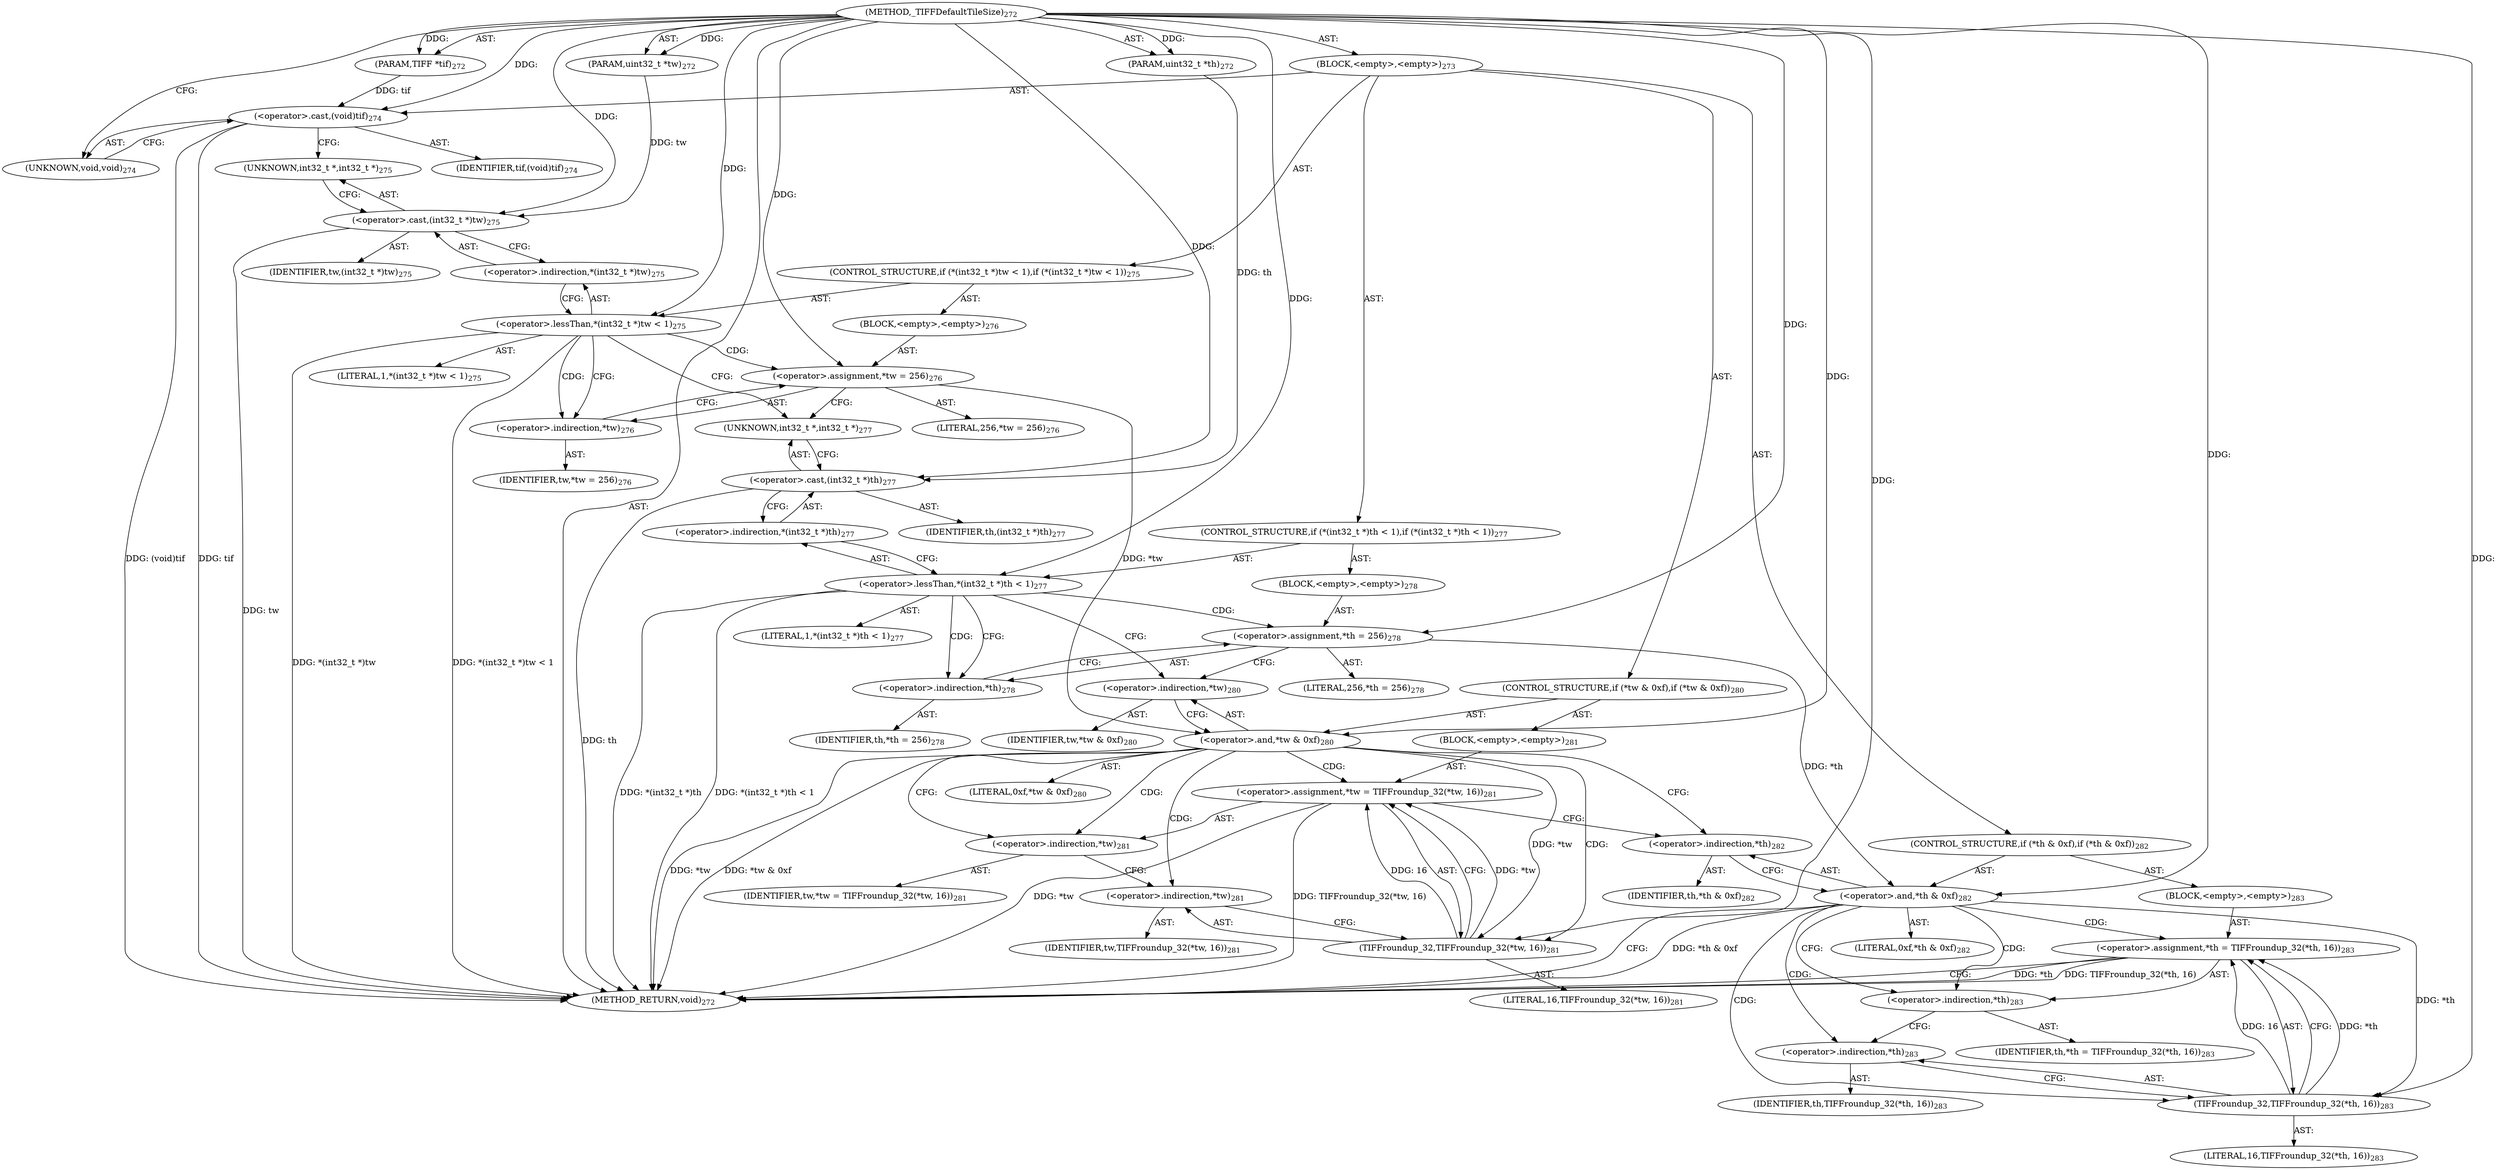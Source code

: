 digraph "_TIFFDefaultTileSize" {  
"29971" [label = <(METHOD,_TIFFDefaultTileSize)<SUB>272</SUB>> ]
"29972" [label = <(PARAM,TIFF *tif)<SUB>272</SUB>> ]
"29973" [label = <(PARAM,uint32_t *tw)<SUB>272</SUB>> ]
"29974" [label = <(PARAM,uint32_t *th)<SUB>272</SUB>> ]
"29975" [label = <(BLOCK,&lt;empty&gt;,&lt;empty&gt;)<SUB>273</SUB>> ]
"29976" [label = <(&lt;operator&gt;.cast,(void)tif)<SUB>274</SUB>> ]
"29977" [label = <(UNKNOWN,void,void)<SUB>274</SUB>> ]
"29978" [label = <(IDENTIFIER,tif,(void)tif)<SUB>274</SUB>> ]
"29979" [label = <(CONTROL_STRUCTURE,if (*(int32_t *)tw &lt; 1),if (*(int32_t *)tw &lt; 1))<SUB>275</SUB>> ]
"29980" [label = <(&lt;operator&gt;.lessThan,*(int32_t *)tw &lt; 1)<SUB>275</SUB>> ]
"29981" [label = <(&lt;operator&gt;.indirection,*(int32_t *)tw)<SUB>275</SUB>> ]
"29982" [label = <(&lt;operator&gt;.cast,(int32_t *)tw)<SUB>275</SUB>> ]
"29983" [label = <(UNKNOWN,int32_t *,int32_t *)<SUB>275</SUB>> ]
"29984" [label = <(IDENTIFIER,tw,(int32_t *)tw)<SUB>275</SUB>> ]
"29985" [label = <(LITERAL,1,*(int32_t *)tw &lt; 1)<SUB>275</SUB>> ]
"29986" [label = <(BLOCK,&lt;empty&gt;,&lt;empty&gt;)<SUB>276</SUB>> ]
"29987" [label = <(&lt;operator&gt;.assignment,*tw = 256)<SUB>276</SUB>> ]
"29988" [label = <(&lt;operator&gt;.indirection,*tw)<SUB>276</SUB>> ]
"29989" [label = <(IDENTIFIER,tw,*tw = 256)<SUB>276</SUB>> ]
"29990" [label = <(LITERAL,256,*tw = 256)<SUB>276</SUB>> ]
"29991" [label = <(CONTROL_STRUCTURE,if (*(int32_t *)th &lt; 1),if (*(int32_t *)th &lt; 1))<SUB>277</SUB>> ]
"29992" [label = <(&lt;operator&gt;.lessThan,*(int32_t *)th &lt; 1)<SUB>277</SUB>> ]
"29993" [label = <(&lt;operator&gt;.indirection,*(int32_t *)th)<SUB>277</SUB>> ]
"29994" [label = <(&lt;operator&gt;.cast,(int32_t *)th)<SUB>277</SUB>> ]
"29995" [label = <(UNKNOWN,int32_t *,int32_t *)<SUB>277</SUB>> ]
"29996" [label = <(IDENTIFIER,th,(int32_t *)th)<SUB>277</SUB>> ]
"29997" [label = <(LITERAL,1,*(int32_t *)th &lt; 1)<SUB>277</SUB>> ]
"29998" [label = <(BLOCK,&lt;empty&gt;,&lt;empty&gt;)<SUB>278</SUB>> ]
"29999" [label = <(&lt;operator&gt;.assignment,*th = 256)<SUB>278</SUB>> ]
"30000" [label = <(&lt;operator&gt;.indirection,*th)<SUB>278</SUB>> ]
"30001" [label = <(IDENTIFIER,th,*th = 256)<SUB>278</SUB>> ]
"30002" [label = <(LITERAL,256,*th = 256)<SUB>278</SUB>> ]
"30003" [label = <(CONTROL_STRUCTURE,if (*tw &amp; 0xf),if (*tw &amp; 0xf))<SUB>280</SUB>> ]
"30004" [label = <(&lt;operator&gt;.and,*tw &amp; 0xf)<SUB>280</SUB>> ]
"30005" [label = <(&lt;operator&gt;.indirection,*tw)<SUB>280</SUB>> ]
"30006" [label = <(IDENTIFIER,tw,*tw &amp; 0xf)<SUB>280</SUB>> ]
"30007" [label = <(LITERAL,0xf,*tw &amp; 0xf)<SUB>280</SUB>> ]
"30008" [label = <(BLOCK,&lt;empty&gt;,&lt;empty&gt;)<SUB>281</SUB>> ]
"30009" [label = <(&lt;operator&gt;.assignment,*tw = TIFFroundup_32(*tw, 16))<SUB>281</SUB>> ]
"30010" [label = <(&lt;operator&gt;.indirection,*tw)<SUB>281</SUB>> ]
"30011" [label = <(IDENTIFIER,tw,*tw = TIFFroundup_32(*tw, 16))<SUB>281</SUB>> ]
"30012" [label = <(TIFFroundup_32,TIFFroundup_32(*tw, 16))<SUB>281</SUB>> ]
"30013" [label = <(&lt;operator&gt;.indirection,*tw)<SUB>281</SUB>> ]
"30014" [label = <(IDENTIFIER,tw,TIFFroundup_32(*tw, 16))<SUB>281</SUB>> ]
"30015" [label = <(LITERAL,16,TIFFroundup_32(*tw, 16))<SUB>281</SUB>> ]
"30016" [label = <(CONTROL_STRUCTURE,if (*th &amp; 0xf),if (*th &amp; 0xf))<SUB>282</SUB>> ]
"30017" [label = <(&lt;operator&gt;.and,*th &amp; 0xf)<SUB>282</SUB>> ]
"30018" [label = <(&lt;operator&gt;.indirection,*th)<SUB>282</SUB>> ]
"30019" [label = <(IDENTIFIER,th,*th &amp; 0xf)<SUB>282</SUB>> ]
"30020" [label = <(LITERAL,0xf,*th &amp; 0xf)<SUB>282</SUB>> ]
"30021" [label = <(BLOCK,&lt;empty&gt;,&lt;empty&gt;)<SUB>283</SUB>> ]
"30022" [label = <(&lt;operator&gt;.assignment,*th = TIFFroundup_32(*th, 16))<SUB>283</SUB>> ]
"30023" [label = <(&lt;operator&gt;.indirection,*th)<SUB>283</SUB>> ]
"30024" [label = <(IDENTIFIER,th,*th = TIFFroundup_32(*th, 16))<SUB>283</SUB>> ]
"30025" [label = <(TIFFroundup_32,TIFFroundup_32(*th, 16))<SUB>283</SUB>> ]
"30026" [label = <(&lt;operator&gt;.indirection,*th)<SUB>283</SUB>> ]
"30027" [label = <(IDENTIFIER,th,TIFFroundup_32(*th, 16))<SUB>283</SUB>> ]
"30028" [label = <(LITERAL,16,TIFFroundup_32(*th, 16))<SUB>283</SUB>> ]
"30029" [label = <(METHOD_RETURN,void)<SUB>272</SUB>> ]
  "29971" -> "29972"  [ label = "AST: "] 
  "29971" -> "29973"  [ label = "AST: "] 
  "29971" -> "29974"  [ label = "AST: "] 
  "29971" -> "29975"  [ label = "AST: "] 
  "29971" -> "30029"  [ label = "AST: "] 
  "29975" -> "29976"  [ label = "AST: "] 
  "29975" -> "29979"  [ label = "AST: "] 
  "29975" -> "29991"  [ label = "AST: "] 
  "29975" -> "30003"  [ label = "AST: "] 
  "29975" -> "30016"  [ label = "AST: "] 
  "29976" -> "29977"  [ label = "AST: "] 
  "29976" -> "29978"  [ label = "AST: "] 
  "29979" -> "29980"  [ label = "AST: "] 
  "29979" -> "29986"  [ label = "AST: "] 
  "29980" -> "29981"  [ label = "AST: "] 
  "29980" -> "29985"  [ label = "AST: "] 
  "29981" -> "29982"  [ label = "AST: "] 
  "29982" -> "29983"  [ label = "AST: "] 
  "29982" -> "29984"  [ label = "AST: "] 
  "29986" -> "29987"  [ label = "AST: "] 
  "29987" -> "29988"  [ label = "AST: "] 
  "29987" -> "29990"  [ label = "AST: "] 
  "29988" -> "29989"  [ label = "AST: "] 
  "29991" -> "29992"  [ label = "AST: "] 
  "29991" -> "29998"  [ label = "AST: "] 
  "29992" -> "29993"  [ label = "AST: "] 
  "29992" -> "29997"  [ label = "AST: "] 
  "29993" -> "29994"  [ label = "AST: "] 
  "29994" -> "29995"  [ label = "AST: "] 
  "29994" -> "29996"  [ label = "AST: "] 
  "29998" -> "29999"  [ label = "AST: "] 
  "29999" -> "30000"  [ label = "AST: "] 
  "29999" -> "30002"  [ label = "AST: "] 
  "30000" -> "30001"  [ label = "AST: "] 
  "30003" -> "30004"  [ label = "AST: "] 
  "30003" -> "30008"  [ label = "AST: "] 
  "30004" -> "30005"  [ label = "AST: "] 
  "30004" -> "30007"  [ label = "AST: "] 
  "30005" -> "30006"  [ label = "AST: "] 
  "30008" -> "30009"  [ label = "AST: "] 
  "30009" -> "30010"  [ label = "AST: "] 
  "30009" -> "30012"  [ label = "AST: "] 
  "30010" -> "30011"  [ label = "AST: "] 
  "30012" -> "30013"  [ label = "AST: "] 
  "30012" -> "30015"  [ label = "AST: "] 
  "30013" -> "30014"  [ label = "AST: "] 
  "30016" -> "30017"  [ label = "AST: "] 
  "30016" -> "30021"  [ label = "AST: "] 
  "30017" -> "30018"  [ label = "AST: "] 
  "30017" -> "30020"  [ label = "AST: "] 
  "30018" -> "30019"  [ label = "AST: "] 
  "30021" -> "30022"  [ label = "AST: "] 
  "30022" -> "30023"  [ label = "AST: "] 
  "30022" -> "30025"  [ label = "AST: "] 
  "30023" -> "30024"  [ label = "AST: "] 
  "30025" -> "30026"  [ label = "AST: "] 
  "30025" -> "30028"  [ label = "AST: "] 
  "30026" -> "30027"  [ label = "AST: "] 
  "29976" -> "29983"  [ label = "CFG: "] 
  "29977" -> "29976"  [ label = "CFG: "] 
  "29980" -> "29995"  [ label = "CFG: "] 
  "29980" -> "29988"  [ label = "CFG: "] 
  "29992" -> "30000"  [ label = "CFG: "] 
  "29992" -> "30005"  [ label = "CFG: "] 
  "30004" -> "30010"  [ label = "CFG: "] 
  "30004" -> "30018"  [ label = "CFG: "] 
  "30017" -> "30029"  [ label = "CFG: "] 
  "30017" -> "30023"  [ label = "CFG: "] 
  "29981" -> "29980"  [ label = "CFG: "] 
  "29987" -> "29995"  [ label = "CFG: "] 
  "29993" -> "29992"  [ label = "CFG: "] 
  "29999" -> "30005"  [ label = "CFG: "] 
  "30005" -> "30004"  [ label = "CFG: "] 
  "30009" -> "30018"  [ label = "CFG: "] 
  "30018" -> "30017"  [ label = "CFG: "] 
  "30022" -> "30029"  [ label = "CFG: "] 
  "29982" -> "29981"  [ label = "CFG: "] 
  "29988" -> "29987"  [ label = "CFG: "] 
  "29994" -> "29993"  [ label = "CFG: "] 
  "30000" -> "29999"  [ label = "CFG: "] 
  "30010" -> "30013"  [ label = "CFG: "] 
  "30012" -> "30009"  [ label = "CFG: "] 
  "30023" -> "30026"  [ label = "CFG: "] 
  "30025" -> "30022"  [ label = "CFG: "] 
  "29983" -> "29982"  [ label = "CFG: "] 
  "29995" -> "29994"  [ label = "CFG: "] 
  "30013" -> "30012"  [ label = "CFG: "] 
  "30026" -> "30025"  [ label = "CFG: "] 
  "29971" -> "29977"  [ label = "CFG: "] 
  "29976" -> "30029"  [ label = "DDG: tif"] 
  "29976" -> "30029"  [ label = "DDG: (void)tif"] 
  "29982" -> "30029"  [ label = "DDG: tw"] 
  "29980" -> "30029"  [ label = "DDG: *(int32_t *)tw"] 
  "29980" -> "30029"  [ label = "DDG: *(int32_t *)tw &lt; 1"] 
  "29994" -> "30029"  [ label = "DDG: th"] 
  "29992" -> "30029"  [ label = "DDG: *(int32_t *)th"] 
  "29992" -> "30029"  [ label = "DDG: *(int32_t *)th &lt; 1"] 
  "30004" -> "30029"  [ label = "DDG: *tw"] 
  "30004" -> "30029"  [ label = "DDG: *tw &amp; 0xf"] 
  "30009" -> "30029"  [ label = "DDG: *tw"] 
  "30009" -> "30029"  [ label = "DDG: TIFFroundup_32(*tw, 16)"] 
  "30017" -> "30029"  [ label = "DDG: *th &amp; 0xf"] 
  "30022" -> "30029"  [ label = "DDG: *th"] 
  "30022" -> "30029"  [ label = "DDG: TIFFroundup_32(*th, 16)"] 
  "29971" -> "29972"  [ label = "DDG: "] 
  "29971" -> "29973"  [ label = "DDG: "] 
  "29971" -> "29974"  [ label = "DDG: "] 
  "29972" -> "29976"  [ label = "DDG: tif"] 
  "29971" -> "29976"  [ label = "DDG: "] 
  "29971" -> "29980"  [ label = "DDG: "] 
  "29971" -> "29987"  [ label = "DDG: "] 
  "29971" -> "29992"  [ label = "DDG: "] 
  "29971" -> "29999"  [ label = "DDG: "] 
  "29987" -> "30004"  [ label = "DDG: *tw"] 
  "29971" -> "30004"  [ label = "DDG: "] 
  "30012" -> "30009"  [ label = "DDG: *tw"] 
  "30012" -> "30009"  [ label = "DDG: 16"] 
  "29999" -> "30017"  [ label = "DDG: *th"] 
  "29971" -> "30017"  [ label = "DDG: "] 
  "30025" -> "30022"  [ label = "DDG: *th"] 
  "30025" -> "30022"  [ label = "DDG: 16"] 
  "29973" -> "29982"  [ label = "DDG: tw"] 
  "29971" -> "29982"  [ label = "DDG: "] 
  "29974" -> "29994"  [ label = "DDG: th"] 
  "29971" -> "29994"  [ label = "DDG: "] 
  "30004" -> "30012"  [ label = "DDG: *tw"] 
  "29971" -> "30012"  [ label = "DDG: "] 
  "30017" -> "30025"  [ label = "DDG: *th"] 
  "29971" -> "30025"  [ label = "DDG: "] 
  "29980" -> "29988"  [ label = "CDG: "] 
  "29980" -> "29987"  [ label = "CDG: "] 
  "29992" -> "30000"  [ label = "CDG: "] 
  "29992" -> "29999"  [ label = "CDG: "] 
  "30004" -> "30013"  [ label = "CDG: "] 
  "30004" -> "30012"  [ label = "CDG: "] 
  "30004" -> "30009"  [ label = "CDG: "] 
  "30004" -> "30010"  [ label = "CDG: "] 
  "30017" -> "30023"  [ label = "CDG: "] 
  "30017" -> "30022"  [ label = "CDG: "] 
  "30017" -> "30026"  [ label = "CDG: "] 
  "30017" -> "30025"  [ label = "CDG: "] 
}
